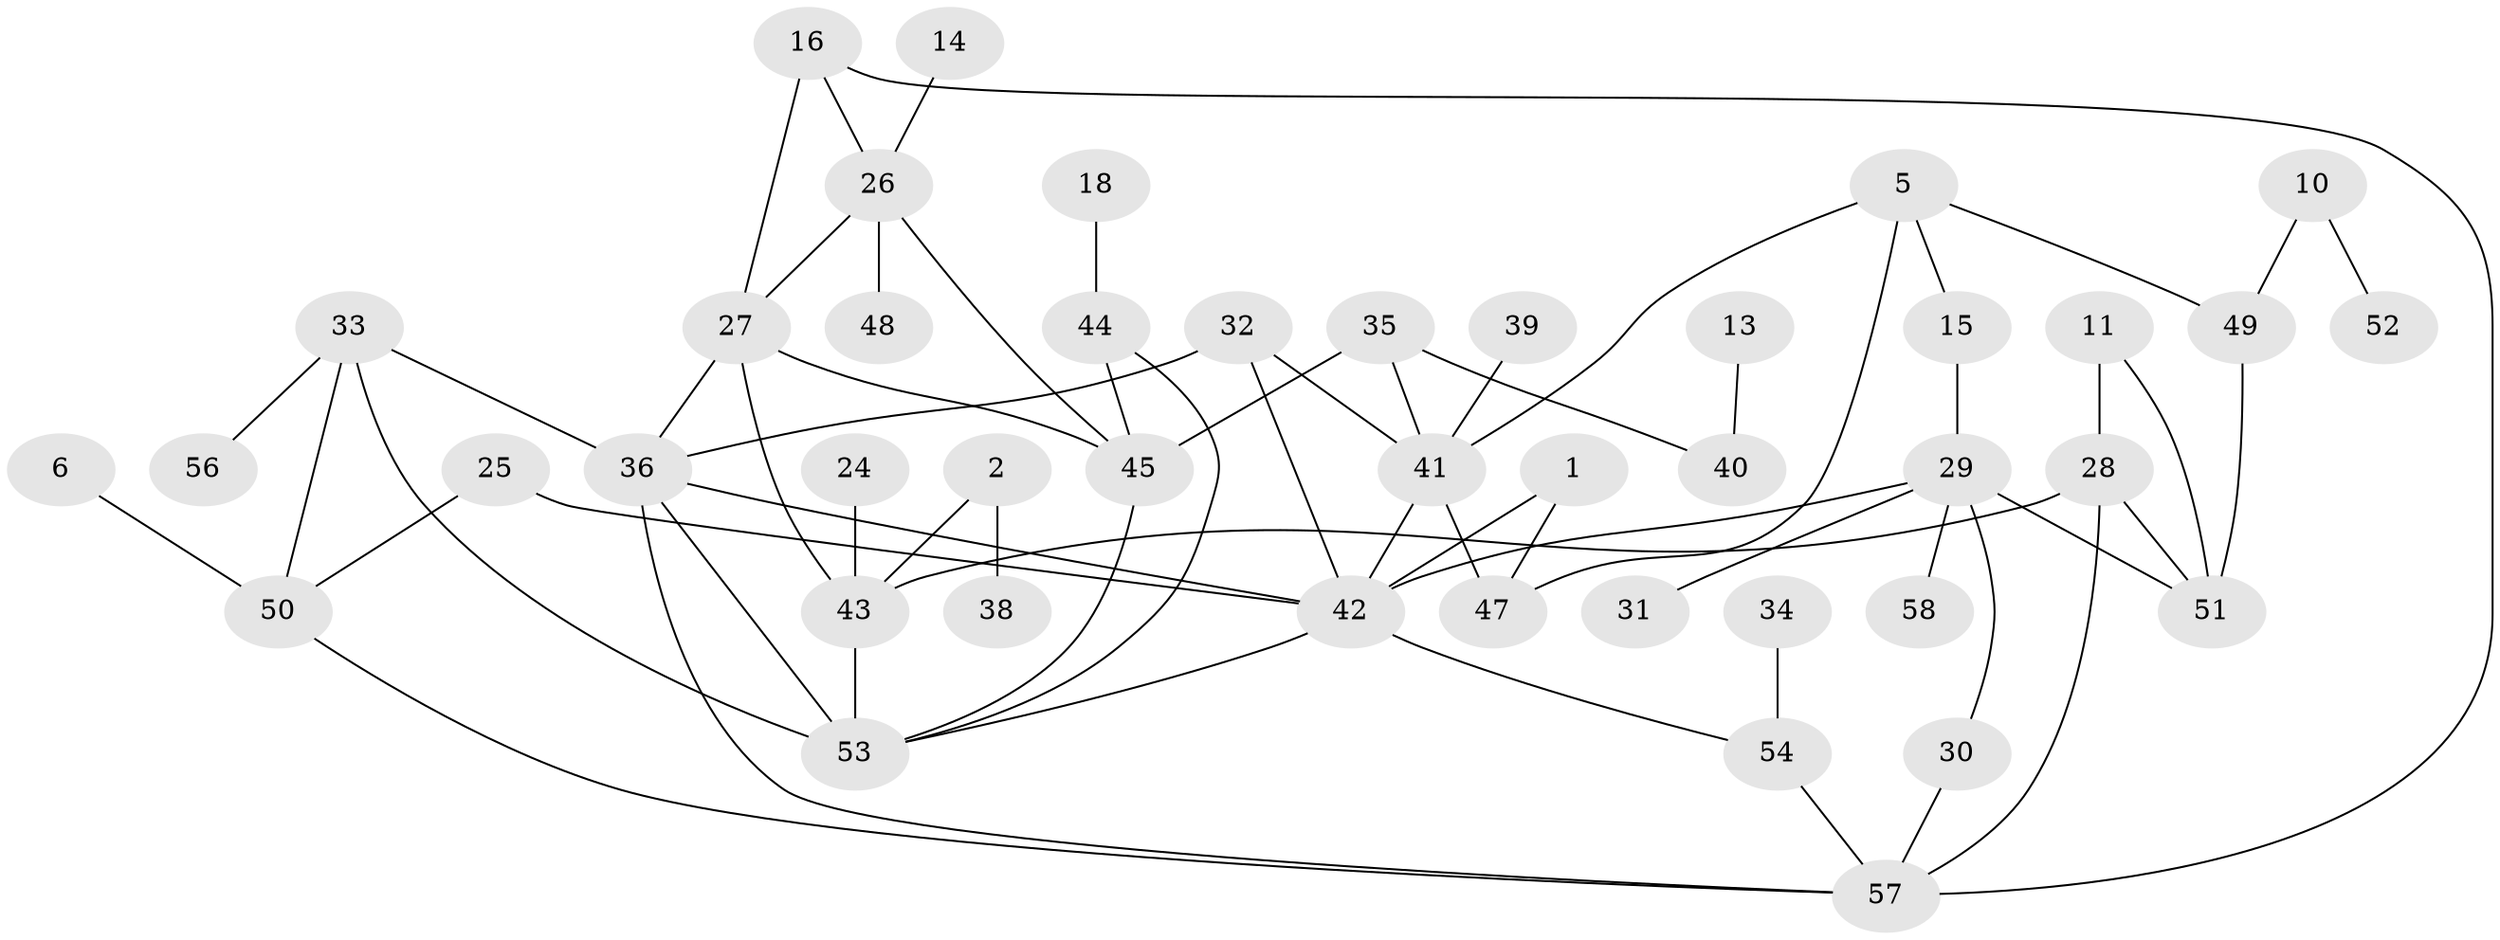 // original degree distribution, {2: 0.25862068965517243, 1: 0.3103448275862069, 4: 0.1206896551724138, 0: 0.10344827586206896, 5: 0.0603448275862069, 3: 0.1206896551724138, 7: 0.008620689655172414, 6: 0.017241379310344827}
// Generated by graph-tools (version 1.1) at 2025/00/03/09/25 03:00:45]
// undirected, 43 vertices, 64 edges
graph export_dot {
graph [start="1"]
  node [color=gray90,style=filled];
  1;
  2;
  5;
  6;
  10;
  11;
  13;
  14;
  15;
  16;
  18;
  24;
  25;
  26;
  27;
  28;
  29;
  30;
  31;
  32;
  33;
  34;
  35;
  36;
  38;
  39;
  40;
  41;
  42;
  43;
  44;
  45;
  47;
  48;
  49;
  50;
  51;
  52;
  53;
  54;
  56;
  57;
  58;
  1 -- 42 [weight=1.0];
  1 -- 47 [weight=1.0];
  2 -- 38 [weight=1.0];
  2 -- 43 [weight=1.0];
  5 -- 15 [weight=1.0];
  5 -- 41 [weight=1.0];
  5 -- 47 [weight=1.0];
  5 -- 49 [weight=1.0];
  6 -- 50 [weight=1.0];
  10 -- 49 [weight=1.0];
  10 -- 52 [weight=1.0];
  11 -- 28 [weight=1.0];
  11 -- 51 [weight=1.0];
  13 -- 40 [weight=1.0];
  14 -- 26 [weight=1.0];
  15 -- 29 [weight=1.0];
  16 -- 26 [weight=1.0];
  16 -- 27 [weight=1.0];
  16 -- 57 [weight=1.0];
  18 -- 44 [weight=1.0];
  24 -- 43 [weight=1.0];
  25 -- 42 [weight=1.0];
  25 -- 50 [weight=1.0];
  26 -- 27 [weight=1.0];
  26 -- 45 [weight=1.0];
  26 -- 48 [weight=1.0];
  27 -- 36 [weight=1.0];
  27 -- 43 [weight=1.0];
  27 -- 45 [weight=1.0];
  28 -- 43 [weight=1.0];
  28 -- 51 [weight=1.0];
  28 -- 57 [weight=1.0];
  29 -- 30 [weight=1.0];
  29 -- 31 [weight=1.0];
  29 -- 42 [weight=1.0];
  29 -- 51 [weight=1.0];
  29 -- 58 [weight=1.0];
  30 -- 57 [weight=1.0];
  32 -- 36 [weight=2.0];
  32 -- 41 [weight=1.0];
  32 -- 42 [weight=1.0];
  33 -- 36 [weight=1.0];
  33 -- 50 [weight=1.0];
  33 -- 53 [weight=1.0];
  33 -- 56 [weight=1.0];
  34 -- 54 [weight=1.0];
  35 -- 40 [weight=1.0];
  35 -- 41 [weight=1.0];
  35 -- 45 [weight=1.0];
  36 -- 42 [weight=1.0];
  36 -- 53 [weight=2.0];
  36 -- 57 [weight=1.0];
  39 -- 41 [weight=1.0];
  41 -- 42 [weight=1.0];
  41 -- 47 [weight=1.0];
  42 -- 53 [weight=1.0];
  42 -- 54 [weight=1.0];
  43 -- 53 [weight=1.0];
  44 -- 45 [weight=1.0];
  44 -- 53 [weight=1.0];
  45 -- 53 [weight=1.0];
  49 -- 51 [weight=1.0];
  50 -- 57 [weight=1.0];
  54 -- 57 [weight=1.0];
}
